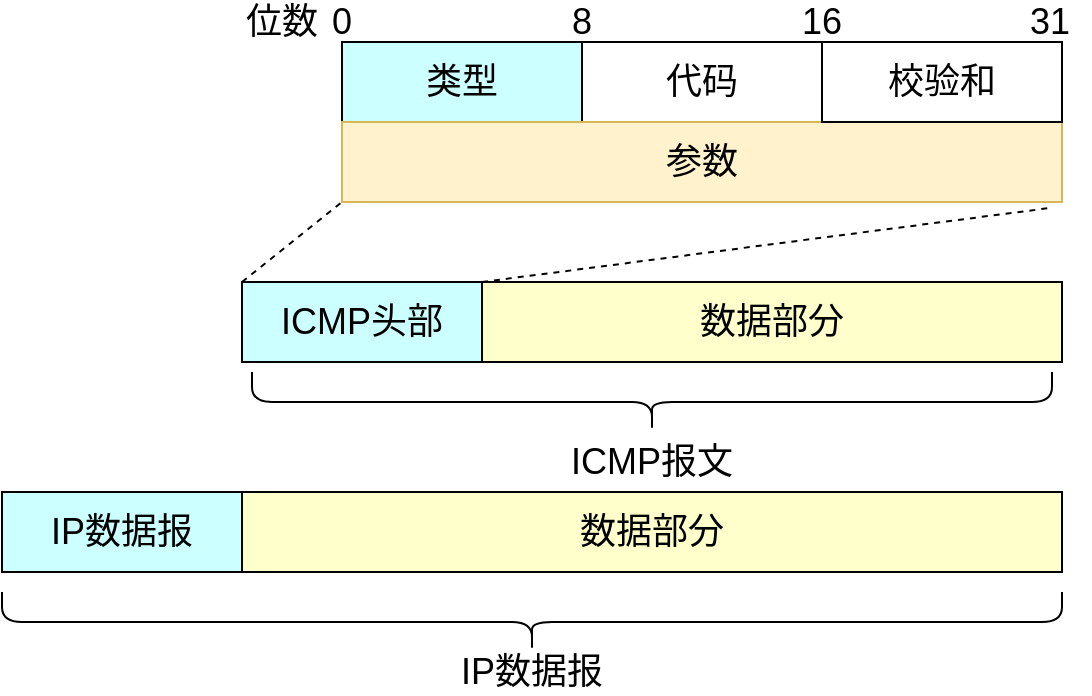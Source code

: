 <mxfile version="13.2.6" type="device"><diagram id="bZBG_2FCbNkRtgo_JeI_" name="第 1 页"><mxGraphModel dx="1620" dy="490" grid="1" gridSize="10" guides="1" tooltips="1" connect="1" arrows="1" fold="1" page="1" pageScale="1" pageWidth="827" pageHeight="1169" math="0" shadow="0"><root><mxCell id="0"/><mxCell id="1" parent="0"/><mxCell id="WeIlApAZ_FvEMAEngxid-1" value="类型" style="rounded=0;whiteSpace=wrap;html=1;fontSize=18;fillColor=#CCFFFF;" vertex="1" parent="1"><mxGeometry x="60" y="70" width="120" height="40" as="geometry"/></mxCell><mxCell id="WeIlApAZ_FvEMAEngxid-2" value="代码" style="rounded=0;whiteSpace=wrap;html=1;fontSize=18;" vertex="1" parent="1"><mxGeometry x="180" y="70" width="120" height="40" as="geometry"/></mxCell><mxCell id="WeIlApAZ_FvEMAEngxid-3" value="参数" style="rounded=0;whiteSpace=wrap;html=1;fontSize=18;fillColor=#fff2cc;strokeColor=#d6b656;" vertex="1" parent="1"><mxGeometry x="60" y="110" width="360" height="40" as="geometry"/></mxCell><mxCell id="WeIlApAZ_FvEMAEngxid-4" value="校验和" style="rounded=0;whiteSpace=wrap;html=1;fontSize=18;" vertex="1" parent="1"><mxGeometry x="300" y="70" width="120" height="40" as="geometry"/></mxCell><mxCell id="WeIlApAZ_FvEMAEngxid-5" value="ICMP头部" style="rounded=0;whiteSpace=wrap;html=1;fontSize=18;fillColor=#CCFFFF;" vertex="1" parent="1"><mxGeometry x="10" y="190" width="120" height="40" as="geometry"/></mxCell><mxCell id="WeIlApAZ_FvEMAEngxid-6" value="数据部分" style="rounded=0;whiteSpace=wrap;html=1;fontSize=18;fillColor=#FFFFCC;" vertex="1" parent="1"><mxGeometry x="130" y="190" width="290" height="40" as="geometry"/></mxCell><mxCell id="WeIlApAZ_FvEMAEngxid-7" value="IP数据报" style="rounded=0;whiteSpace=wrap;html=1;fontSize=18;fillColor=#CCFFFF;" vertex="1" parent="1"><mxGeometry x="-110" y="295" width="120" height="40" as="geometry"/></mxCell><mxCell id="WeIlApAZ_FvEMAEngxid-8" value="数据部分" style="rounded=0;whiteSpace=wrap;html=1;fontSize=18;fillColor=#FFFFCC;" vertex="1" parent="1"><mxGeometry x="10" y="295" width="410" height="40" as="geometry"/></mxCell><mxCell id="WeIlApAZ_FvEMAEngxid-9" value="" style="endArrow=none;html=1;fontSize=18;exitX=0;exitY=0;exitDx=0;exitDy=0;dashed=1;" edge="1" parent="1" source="WeIlApAZ_FvEMAEngxid-5"><mxGeometry width="50" height="50" relative="1" as="geometry"><mxPoint x="10" y="200" as="sourcePoint"/><mxPoint x="60" y="150" as="targetPoint"/></mxGeometry></mxCell><mxCell id="WeIlApAZ_FvEMAEngxid-10" value="" style="endArrow=none;html=1;fontSize=18;exitX=1;exitY=0;exitDx=0;exitDy=0;entryX=0.983;entryY=1.075;entryDx=0;entryDy=0;entryPerimeter=0;dashed=1;" edge="1" parent="1" source="WeIlApAZ_FvEMAEngxid-5" target="WeIlApAZ_FvEMAEngxid-3"><mxGeometry width="50" height="50" relative="1" as="geometry"><mxPoint x="440" y="180" as="sourcePoint"/><mxPoint x="490" y="130" as="targetPoint"/></mxGeometry></mxCell><mxCell id="WeIlApAZ_FvEMAEngxid-11" value="" style="shape=curlyBracket;whiteSpace=wrap;html=1;rounded=1;fontSize=18;rotation=-90;" vertex="1" parent="1"><mxGeometry x="140" y="95" width="30" height="530" as="geometry"/></mxCell><mxCell id="WeIlApAZ_FvEMAEngxid-12" value="IP数据报" style="text;html=1;strokeColor=none;fillColor=none;align=center;verticalAlign=middle;whiteSpace=wrap;rounded=0;fontSize=18;" vertex="1" parent="1"><mxGeometry x="100" y="375" width="110" height="20" as="geometry"/></mxCell><mxCell id="WeIlApAZ_FvEMAEngxid-13" value="" style="shape=curlyBracket;whiteSpace=wrap;html=1;rounded=1;fontSize=18;rotation=-90;" vertex="1" parent="1"><mxGeometry x="200" y="50" width="30" height="400" as="geometry"/></mxCell><mxCell id="WeIlApAZ_FvEMAEngxid-16" value="ICMP报文" style="text;html=1;strokeColor=none;fillColor=none;align=center;verticalAlign=middle;whiteSpace=wrap;rounded=0;fontSize=18;" vertex="1" parent="1"><mxGeometry x="160" y="270" width="110" height="20" as="geometry"/></mxCell><mxCell id="WeIlApAZ_FvEMAEngxid-17" value="位数" style="text;html=1;strokeColor=none;fillColor=none;align=center;verticalAlign=middle;whiteSpace=wrap;rounded=0;fontSize=18;" vertex="1" parent="1"><mxGeometry x="10" y="50" width="40" height="20" as="geometry"/></mxCell><mxCell id="WeIlApAZ_FvEMAEngxid-18" value="0" style="text;html=1;strokeColor=none;fillColor=none;align=center;verticalAlign=middle;whiteSpace=wrap;rounded=0;fontSize=18;" vertex="1" parent="1"><mxGeometry x="40" y="50" width="40" height="20" as="geometry"/></mxCell><mxCell id="WeIlApAZ_FvEMAEngxid-19" value="8" style="text;html=1;strokeColor=none;fillColor=none;align=center;verticalAlign=middle;whiteSpace=wrap;rounded=0;fontSize=18;" vertex="1" parent="1"><mxGeometry x="160" y="50" width="40" height="20" as="geometry"/></mxCell><mxCell id="WeIlApAZ_FvEMAEngxid-20" value="16" style="text;html=1;strokeColor=none;fillColor=none;align=center;verticalAlign=middle;whiteSpace=wrap;rounded=0;fontSize=18;" vertex="1" parent="1"><mxGeometry x="280" y="50" width="40" height="20" as="geometry"/></mxCell><mxCell id="WeIlApAZ_FvEMAEngxid-21" value="31" style="text;html=1;strokeColor=none;fillColor=none;align=center;verticalAlign=middle;whiteSpace=wrap;rounded=0;fontSize=18;" vertex="1" parent="1"><mxGeometry x="394" y="50" width="40" height="20" as="geometry"/></mxCell></root></mxGraphModel></diagram></mxfile>